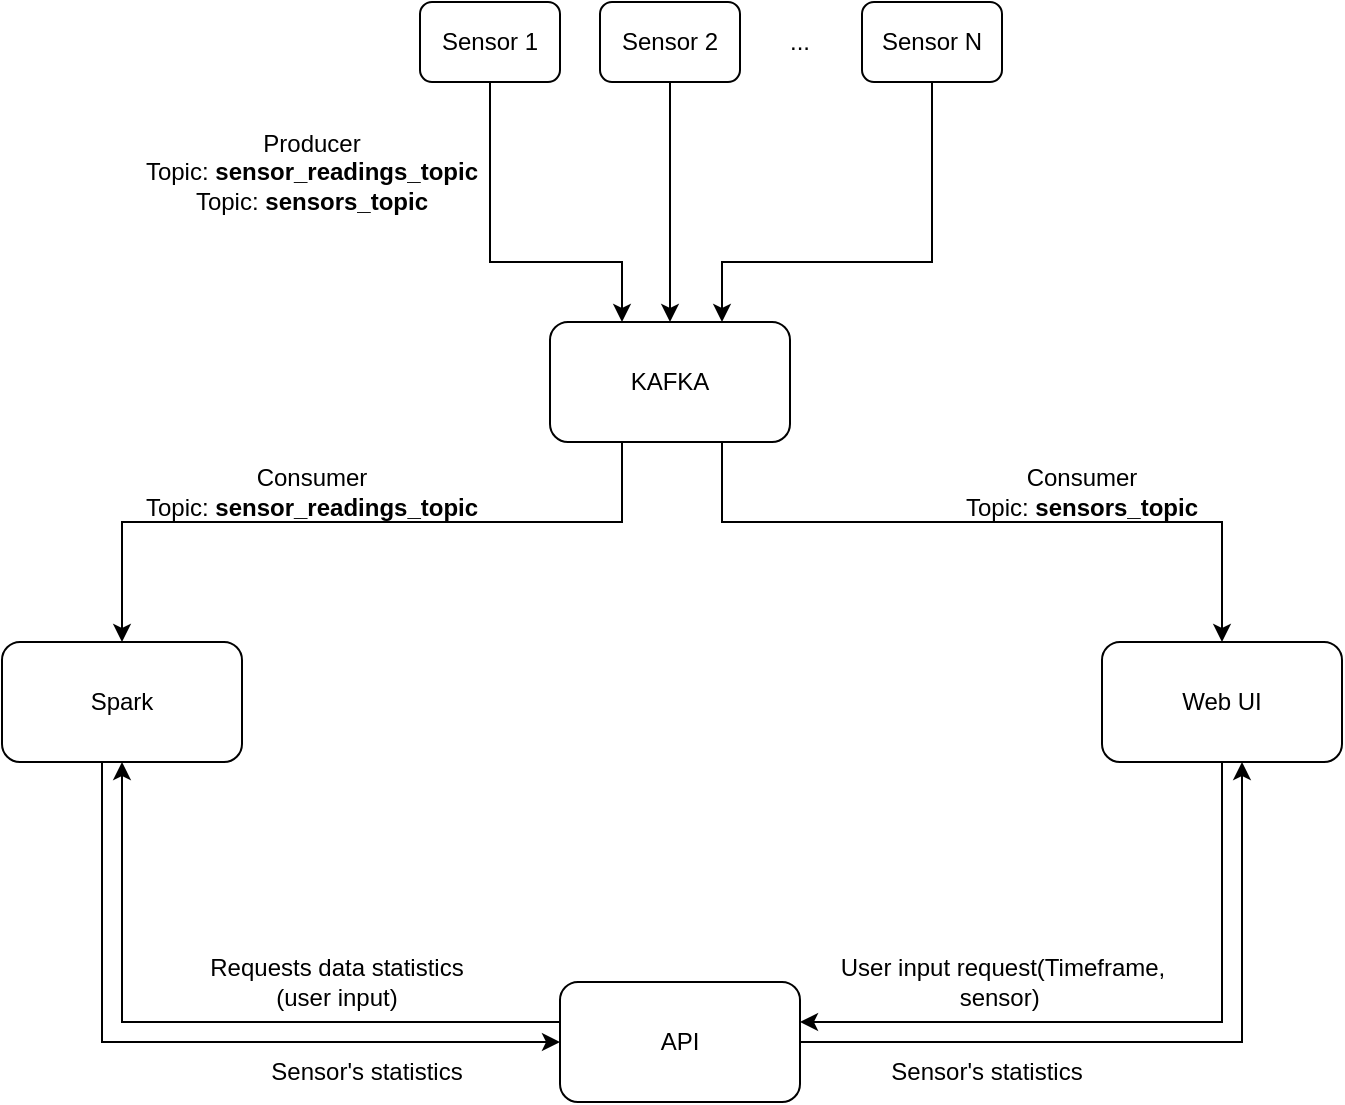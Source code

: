 <mxfile version="21.1.2" type="device">
  <diagram name="Pagina-1" id="2yTGUOeHKYYPdLNX3l6r">
    <mxGraphModel dx="385" dy="136" grid="1" gridSize="10" guides="1" tooltips="1" connect="1" arrows="1" fold="1" page="1" pageScale="1" pageWidth="827" pageHeight="1169" math="0" shadow="0">
      <root>
        <mxCell id="0" />
        <mxCell id="1" parent="0" />
        <mxCell id="ep8_KNtbfTimWJOxPyHp-6" style="edgeStyle=orthogonalEdgeStyle;rounded=0;orthogonalLoop=1;jettySize=auto;html=1;" edge="1" parent="1" source="ep8_KNtbfTimWJOxPyHp-1" target="ep8_KNtbfTimWJOxPyHp-5">
          <mxGeometry relative="1" as="geometry">
            <Array as="points">
              <mxPoint x="324" y="210" />
              <mxPoint x="390" y="210" />
            </Array>
          </mxGeometry>
        </mxCell>
        <mxCell id="ep8_KNtbfTimWJOxPyHp-1" value="Sensor 1" style="rounded=1;whiteSpace=wrap;html=1;" vertex="1" parent="1">
          <mxGeometry x="289" y="80" width="70" height="40" as="geometry" />
        </mxCell>
        <mxCell id="ep8_KNtbfTimWJOxPyHp-7" style="edgeStyle=orthogonalEdgeStyle;rounded=0;orthogonalLoop=1;jettySize=auto;html=1;entryX=0.5;entryY=0;entryDx=0;entryDy=0;" edge="1" parent="1" source="ep8_KNtbfTimWJOxPyHp-2" target="ep8_KNtbfTimWJOxPyHp-5">
          <mxGeometry relative="1" as="geometry" />
        </mxCell>
        <mxCell id="ep8_KNtbfTimWJOxPyHp-2" value="Sensor 2" style="rounded=1;whiteSpace=wrap;html=1;" vertex="1" parent="1">
          <mxGeometry x="379" y="80" width="70" height="40" as="geometry" />
        </mxCell>
        <mxCell id="ep8_KNtbfTimWJOxPyHp-8" style="edgeStyle=orthogonalEdgeStyle;rounded=0;orthogonalLoop=1;jettySize=auto;html=1;" edge="1" parent="1" source="ep8_KNtbfTimWJOxPyHp-3" target="ep8_KNtbfTimWJOxPyHp-5">
          <mxGeometry relative="1" as="geometry">
            <Array as="points">
              <mxPoint x="545" y="210" />
              <mxPoint x="440" y="210" />
            </Array>
          </mxGeometry>
        </mxCell>
        <mxCell id="ep8_KNtbfTimWJOxPyHp-3" value="Sensor N" style="rounded=1;whiteSpace=wrap;html=1;" vertex="1" parent="1">
          <mxGeometry x="510" y="80" width="70" height="40" as="geometry" />
        </mxCell>
        <mxCell id="ep8_KNtbfTimWJOxPyHp-4" value="..." style="text;html=1;strokeColor=none;fillColor=none;align=center;verticalAlign=middle;whiteSpace=wrap;rounded=0;" vertex="1" parent="1">
          <mxGeometry x="449" y="80" width="60" height="40" as="geometry" />
        </mxCell>
        <mxCell id="ep8_KNtbfTimWJOxPyHp-13" style="edgeStyle=orthogonalEdgeStyle;rounded=0;orthogonalLoop=1;jettySize=auto;html=1;" edge="1" parent="1" source="ep8_KNtbfTimWJOxPyHp-5" target="ep8_KNtbfTimWJOxPyHp-12">
          <mxGeometry relative="1" as="geometry">
            <Array as="points">
              <mxPoint x="390" y="340" />
              <mxPoint x="140" y="340" />
            </Array>
          </mxGeometry>
        </mxCell>
        <mxCell id="ep8_KNtbfTimWJOxPyHp-19" style="edgeStyle=orthogonalEdgeStyle;rounded=0;orthogonalLoop=1;jettySize=auto;html=1;" edge="1" parent="1" source="ep8_KNtbfTimWJOxPyHp-5" target="ep8_KNtbfTimWJOxPyHp-16">
          <mxGeometry relative="1" as="geometry">
            <Array as="points">
              <mxPoint x="440" y="340" />
              <mxPoint x="690" y="340" />
            </Array>
          </mxGeometry>
        </mxCell>
        <mxCell id="ep8_KNtbfTimWJOxPyHp-5" value="KAFKA" style="rounded=1;whiteSpace=wrap;html=1;" vertex="1" parent="1">
          <mxGeometry x="354" y="240" width="120" height="60" as="geometry" />
        </mxCell>
        <mxCell id="ep8_KNtbfTimWJOxPyHp-9" value="Producer&lt;br&gt;Topic: &lt;b&gt;sensor_readings_topic&lt;/b&gt;&lt;br&gt;Topic:&amp;nbsp;&lt;b&gt;sensors_topic&lt;/b&gt;" style="text;html=1;strokeColor=none;fillColor=none;align=center;verticalAlign=middle;whiteSpace=wrap;rounded=0;" vertex="1" parent="1">
          <mxGeometry x="140" y="150" width="190" height="30" as="geometry" />
        </mxCell>
        <mxCell id="ep8_KNtbfTimWJOxPyHp-23" style="edgeStyle=orthogonalEdgeStyle;rounded=0;orthogonalLoop=1;jettySize=auto;html=1;" edge="1" parent="1" source="ep8_KNtbfTimWJOxPyHp-12" target="ep8_KNtbfTimWJOxPyHp-17">
          <mxGeometry relative="1" as="geometry">
            <Array as="points">
              <mxPoint x="130" y="600" />
            </Array>
          </mxGeometry>
        </mxCell>
        <mxCell id="ep8_KNtbfTimWJOxPyHp-12" value="Spark" style="rounded=1;whiteSpace=wrap;html=1;" vertex="1" parent="1">
          <mxGeometry x="80" y="400" width="120" height="60" as="geometry" />
        </mxCell>
        <mxCell id="ep8_KNtbfTimWJOxPyHp-15" value="Consumer&lt;br&gt;Topic:&amp;nbsp;&lt;b style=&quot;border-color: var(--border-color);&quot;&gt;sensor_readings_topic&lt;/b&gt;" style="text;html=1;strokeColor=none;fillColor=none;align=center;verticalAlign=middle;whiteSpace=wrap;rounded=0;" vertex="1" parent="1">
          <mxGeometry x="205" y="310" width="60" height="30" as="geometry" />
        </mxCell>
        <mxCell id="ep8_KNtbfTimWJOxPyHp-18" style="edgeStyle=orthogonalEdgeStyle;rounded=0;orthogonalLoop=1;jettySize=auto;html=1;" edge="1" parent="1" source="ep8_KNtbfTimWJOxPyHp-16" target="ep8_KNtbfTimWJOxPyHp-17">
          <mxGeometry relative="1" as="geometry">
            <Array as="points">
              <mxPoint x="690" y="590" />
            </Array>
          </mxGeometry>
        </mxCell>
        <mxCell id="ep8_KNtbfTimWJOxPyHp-16" value="Web UI" style="rounded=1;whiteSpace=wrap;html=1;" vertex="1" parent="1">
          <mxGeometry x="630" y="400" width="120" height="60" as="geometry" />
        </mxCell>
        <mxCell id="ep8_KNtbfTimWJOxPyHp-21" style="edgeStyle=orthogonalEdgeStyle;rounded=0;orthogonalLoop=1;jettySize=auto;html=1;" edge="1" parent="1" source="ep8_KNtbfTimWJOxPyHp-17" target="ep8_KNtbfTimWJOxPyHp-12">
          <mxGeometry relative="1" as="geometry">
            <Array as="points">
              <mxPoint x="140" y="590" />
            </Array>
          </mxGeometry>
        </mxCell>
        <mxCell id="ep8_KNtbfTimWJOxPyHp-25" style="edgeStyle=orthogonalEdgeStyle;rounded=0;orthogonalLoop=1;jettySize=auto;html=1;exitX=1;exitY=0.25;exitDx=0;exitDy=0;" edge="1" parent="1" source="ep8_KNtbfTimWJOxPyHp-17">
          <mxGeometry relative="1" as="geometry">
            <mxPoint x="700" y="460" as="targetPoint" />
            <Array as="points">
              <mxPoint x="479" y="600" />
              <mxPoint x="700" y="600" />
            </Array>
          </mxGeometry>
        </mxCell>
        <mxCell id="ep8_KNtbfTimWJOxPyHp-17" value="API" style="rounded=1;whiteSpace=wrap;html=1;" vertex="1" parent="1">
          <mxGeometry x="359" y="570" width="120" height="60" as="geometry" />
        </mxCell>
        <mxCell id="ep8_KNtbfTimWJOxPyHp-20" value="Consumer&lt;br&gt;Topic:&amp;nbsp;&lt;b style=&quot;border-color: var(--border-color);&quot;&gt;sensors_topic&lt;/b&gt;" style="text;html=1;strokeColor=none;fillColor=none;align=center;verticalAlign=middle;whiteSpace=wrap;rounded=0;" vertex="1" parent="1">
          <mxGeometry x="590" y="310" width="60" height="30" as="geometry" />
        </mxCell>
        <mxCell id="ep8_KNtbfTimWJOxPyHp-22" value="Requests data statistics (user input)" style="text;html=1;strokeColor=none;fillColor=none;align=center;verticalAlign=middle;whiteSpace=wrap;rounded=0;" vertex="1" parent="1">
          <mxGeometry x="180" y="555" width="135" height="30" as="geometry" />
        </mxCell>
        <mxCell id="ep8_KNtbfTimWJOxPyHp-24" value="Sensor&#39;s statistics" style="text;html=1;strokeColor=none;fillColor=none;align=center;verticalAlign=middle;whiteSpace=wrap;rounded=0;" vertex="1" parent="1">
          <mxGeometry x="205" y="600" width="115" height="30" as="geometry" />
        </mxCell>
        <mxCell id="ep8_KNtbfTimWJOxPyHp-26" value="Sensor&#39;s statistics" style="text;html=1;strokeColor=none;fillColor=none;align=center;verticalAlign=middle;whiteSpace=wrap;rounded=0;" vertex="1" parent="1">
          <mxGeometry x="515" y="600" width="115" height="30" as="geometry" />
        </mxCell>
        <mxCell id="ep8_KNtbfTimWJOxPyHp-27" value="User input request(Timeframe, sensor)&amp;nbsp;" style="text;html=1;strokeColor=none;fillColor=none;align=center;verticalAlign=middle;whiteSpace=wrap;rounded=0;" vertex="1" parent="1">
          <mxGeometry x="490" y="555" width="181" height="30" as="geometry" />
        </mxCell>
      </root>
    </mxGraphModel>
  </diagram>
</mxfile>

